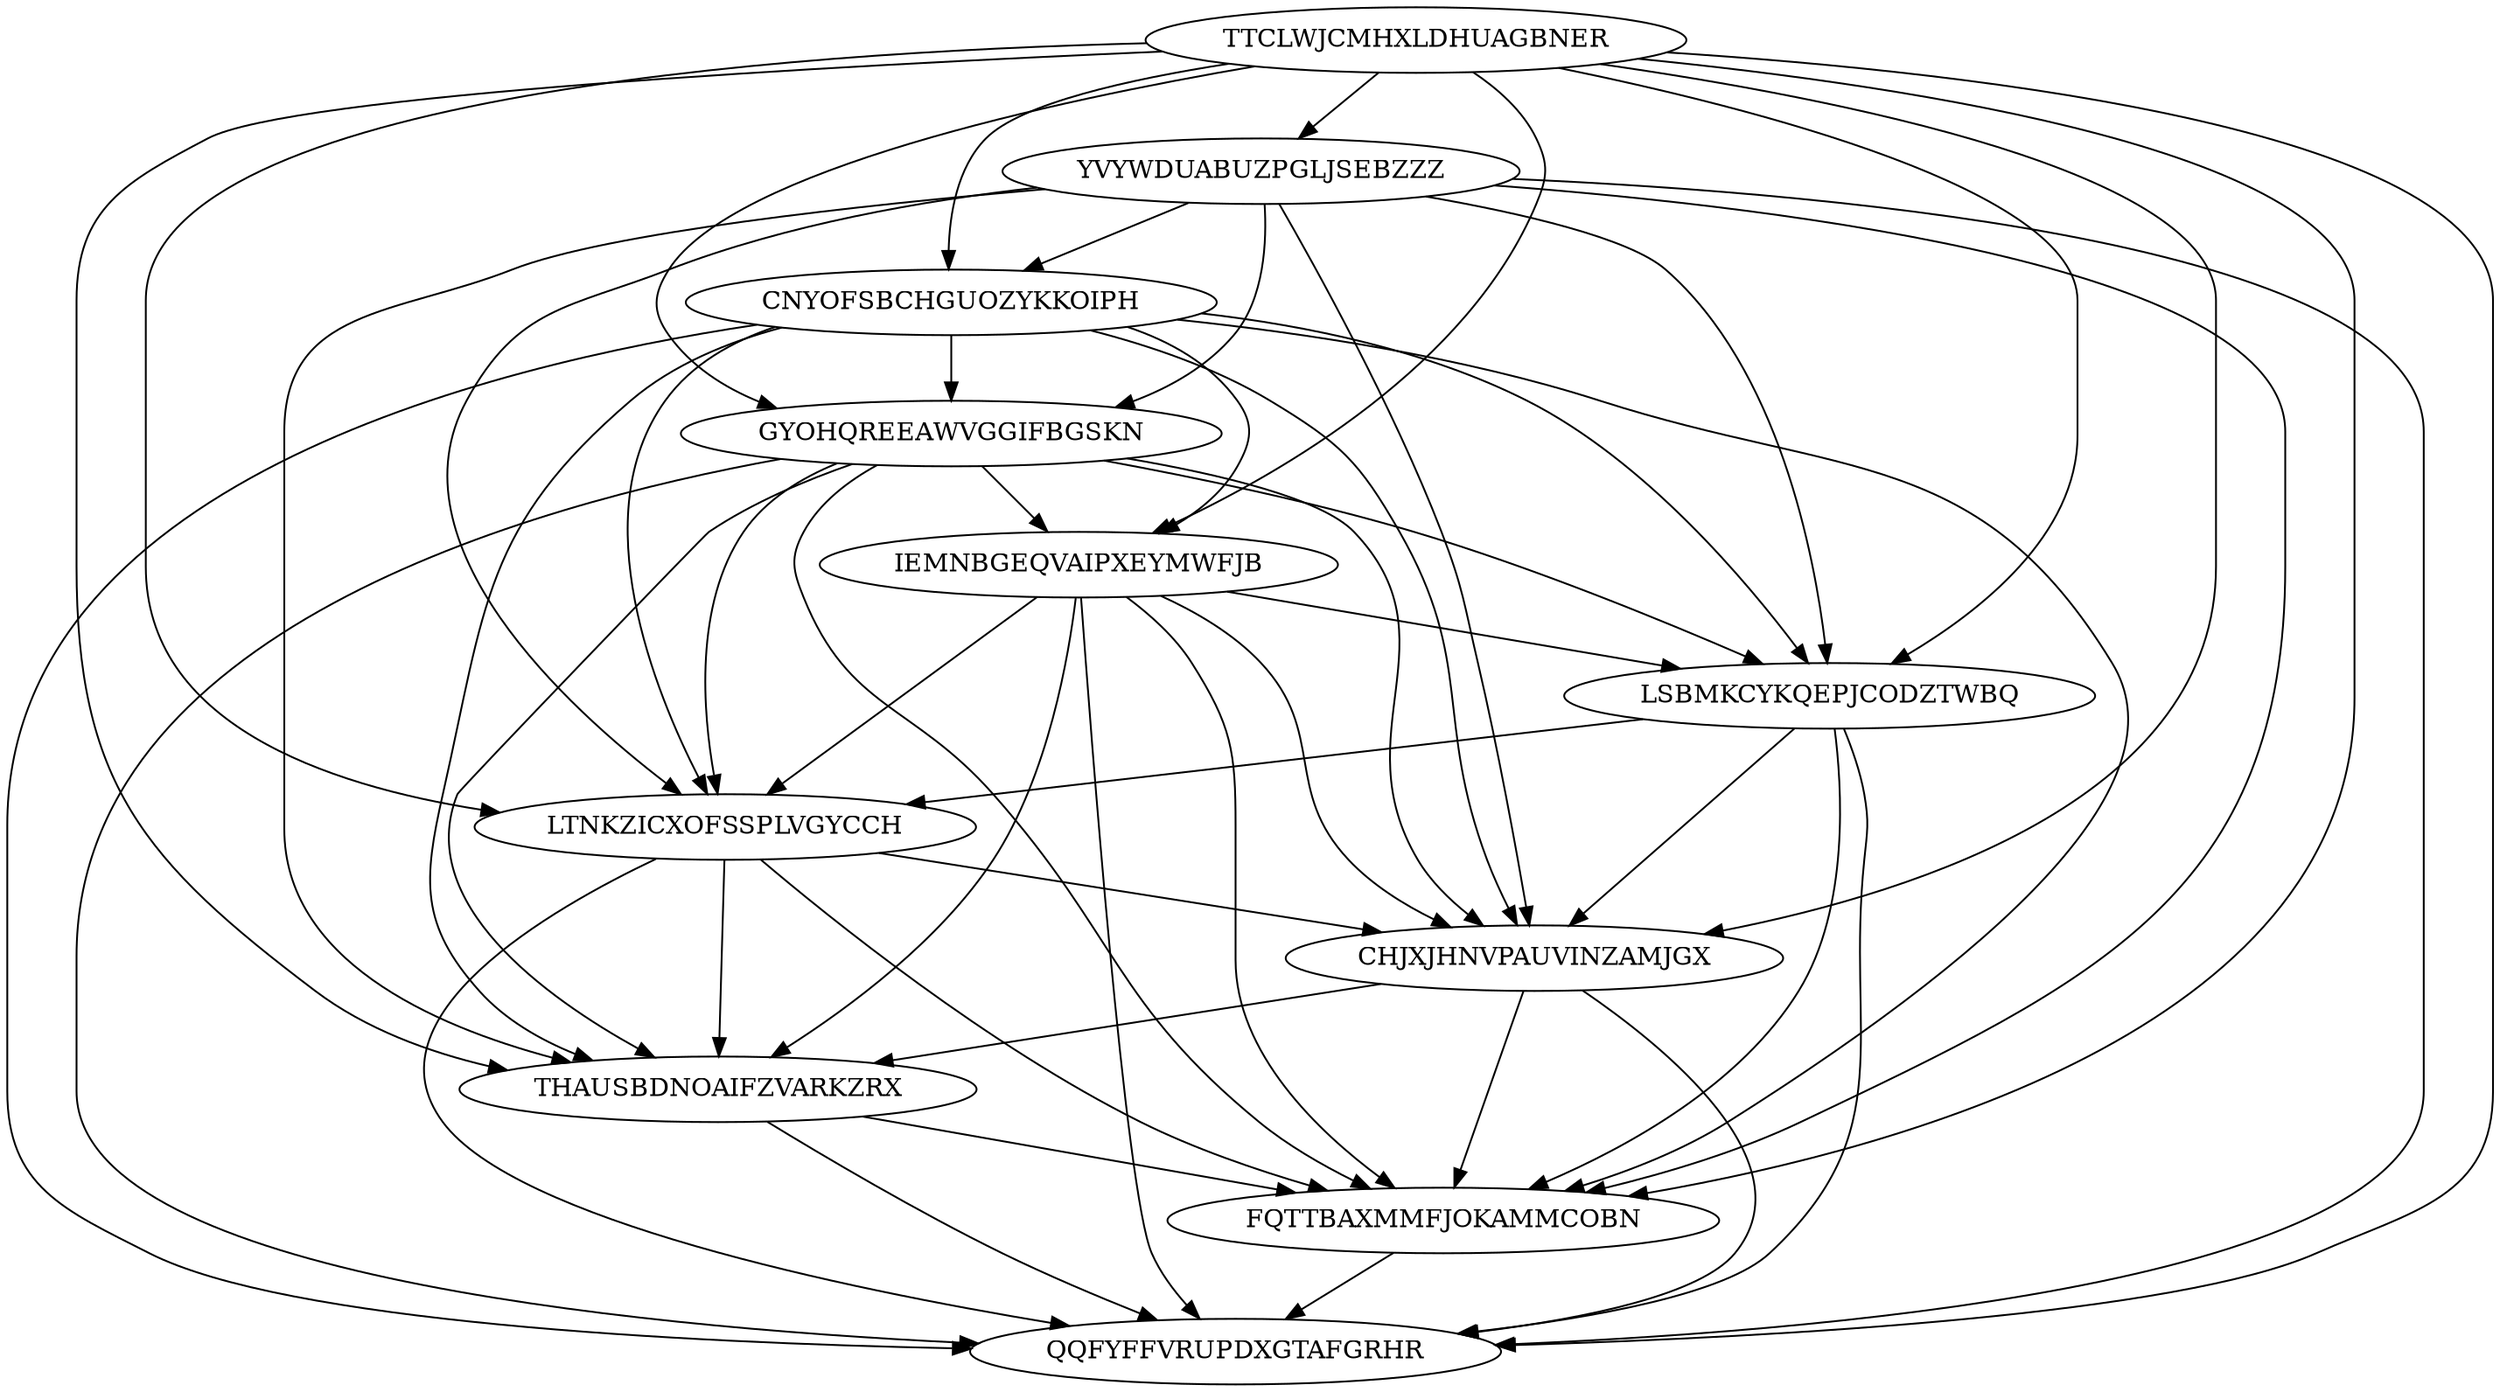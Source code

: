 digraph "N11M53" {
	TTCLWJCMHXLDHUAGBNER			[Weight=13, Start=0, Processor=1];
	YVYWDUABUZPGLJSEBZZZ			[Weight=14, Start=13, Processor=1];
	CNYOFSBCHGUOZYKKOIPH			[Weight=14, Start=27, Processor=1];
	GYOHQREEAWVGGIFBGSKN			[Weight=12, Start=41, Processor=1];
	IEMNBGEQVAIPXEYMWFJB			[Weight=20, Start=53, Processor=1];
	LSBMKCYKQEPJCODZTWBQ			[Weight=18, Start=73, Processor=1];
	LTNKZICXOFSSPLVGYCCH			[Weight=14, Start=91, Processor=1];
	CHJXJHNVPAUVINZAMJGX			[Weight=15, Start=105, Processor=1];
	THAUSBDNOAIFZVARKZRX			[Weight=14, Start=120, Processor=1];
	FQTTBAXMMFJOKAMMCOBN			[Weight=13, Start=134, Processor=1];
	QQFYFFVRUPDXGTAFGRHR			[Weight=15, Start=147, Processor=1];
	YVYWDUABUZPGLJSEBZZZ -> LSBMKCYKQEPJCODZTWBQ		[Weight=17];
	CNYOFSBCHGUOZYKKOIPH -> QQFYFFVRUPDXGTAFGRHR		[Weight=13];
	GYOHQREEAWVGGIFBGSKN -> IEMNBGEQVAIPXEYMWFJB		[Weight=14];
	TTCLWJCMHXLDHUAGBNER -> QQFYFFVRUPDXGTAFGRHR		[Weight=17];
	CNYOFSBCHGUOZYKKOIPH -> IEMNBGEQVAIPXEYMWFJB		[Weight=13];
	THAUSBDNOAIFZVARKZRX -> FQTTBAXMMFJOKAMMCOBN		[Weight=12];
	IEMNBGEQVAIPXEYMWFJB -> THAUSBDNOAIFZVARKZRX		[Weight=10];
	GYOHQREEAWVGGIFBGSKN -> FQTTBAXMMFJOKAMMCOBN		[Weight=14];
	YVYWDUABUZPGLJSEBZZZ -> FQTTBAXMMFJOKAMMCOBN		[Weight=11];
	LSBMKCYKQEPJCODZTWBQ -> LTNKZICXOFSSPLVGYCCH		[Weight=11];
	GYOHQREEAWVGGIFBGSKN -> LTNKZICXOFSSPLVGYCCH		[Weight=20];
	YVYWDUABUZPGLJSEBZZZ -> QQFYFFVRUPDXGTAFGRHR		[Weight=13];
	CHJXJHNVPAUVINZAMJGX -> FQTTBAXMMFJOKAMMCOBN		[Weight=19];
	LTNKZICXOFSSPLVGYCCH -> THAUSBDNOAIFZVARKZRX		[Weight=11];
	GYOHQREEAWVGGIFBGSKN -> LSBMKCYKQEPJCODZTWBQ		[Weight=17];
	YVYWDUABUZPGLJSEBZZZ -> CHJXJHNVPAUVINZAMJGX		[Weight=12];
	LTNKZICXOFSSPLVGYCCH -> FQTTBAXMMFJOKAMMCOBN		[Weight=18];
	CHJXJHNVPAUVINZAMJGX -> QQFYFFVRUPDXGTAFGRHR		[Weight=15];
	TTCLWJCMHXLDHUAGBNER -> FQTTBAXMMFJOKAMMCOBN		[Weight=13];
	IEMNBGEQVAIPXEYMWFJB -> FQTTBAXMMFJOKAMMCOBN		[Weight=19];
	GYOHQREEAWVGGIFBGSKN -> CHJXJHNVPAUVINZAMJGX		[Weight=19];
	IEMNBGEQVAIPXEYMWFJB -> QQFYFFVRUPDXGTAFGRHR		[Weight=19];
	TTCLWJCMHXLDHUAGBNER -> CNYOFSBCHGUOZYKKOIPH		[Weight=10];
	THAUSBDNOAIFZVARKZRX -> QQFYFFVRUPDXGTAFGRHR		[Weight=12];
	IEMNBGEQVAIPXEYMWFJB -> LSBMKCYKQEPJCODZTWBQ		[Weight=13];
	CNYOFSBCHGUOZYKKOIPH -> GYOHQREEAWVGGIFBGSKN		[Weight=11];
	CHJXJHNVPAUVINZAMJGX -> THAUSBDNOAIFZVARKZRX		[Weight=10];
	YVYWDUABUZPGLJSEBZZZ -> LTNKZICXOFSSPLVGYCCH		[Weight=18];
	LSBMKCYKQEPJCODZTWBQ -> QQFYFFVRUPDXGTAFGRHR		[Weight=20];
	LTNKZICXOFSSPLVGYCCH -> QQFYFFVRUPDXGTAFGRHR		[Weight=18];
	GYOHQREEAWVGGIFBGSKN -> QQFYFFVRUPDXGTAFGRHR		[Weight=18];
	YVYWDUABUZPGLJSEBZZZ -> THAUSBDNOAIFZVARKZRX		[Weight=11];
	TTCLWJCMHXLDHUAGBNER -> LTNKZICXOFSSPLVGYCCH		[Weight=17];
	TTCLWJCMHXLDHUAGBNER -> LSBMKCYKQEPJCODZTWBQ		[Weight=16];
	YVYWDUABUZPGLJSEBZZZ -> CNYOFSBCHGUOZYKKOIPH		[Weight=13];
	IEMNBGEQVAIPXEYMWFJB -> LTNKZICXOFSSPLVGYCCH		[Weight=12];
	FQTTBAXMMFJOKAMMCOBN -> QQFYFFVRUPDXGTAFGRHR		[Weight=20];
	LSBMKCYKQEPJCODZTWBQ -> FQTTBAXMMFJOKAMMCOBN		[Weight=10];
	CNYOFSBCHGUOZYKKOIPH -> LTNKZICXOFSSPLVGYCCH		[Weight=17];
	IEMNBGEQVAIPXEYMWFJB -> CHJXJHNVPAUVINZAMJGX		[Weight=10];
	LSBMKCYKQEPJCODZTWBQ -> CHJXJHNVPAUVINZAMJGX		[Weight=12];
	CNYOFSBCHGUOZYKKOIPH -> CHJXJHNVPAUVINZAMJGX		[Weight=18];
	TTCLWJCMHXLDHUAGBNER -> CHJXJHNVPAUVINZAMJGX		[Weight=16];
	TTCLWJCMHXLDHUAGBNER -> THAUSBDNOAIFZVARKZRX		[Weight=14];
	YVYWDUABUZPGLJSEBZZZ -> GYOHQREEAWVGGIFBGSKN		[Weight=19];
	CNYOFSBCHGUOZYKKOIPH -> FQTTBAXMMFJOKAMMCOBN		[Weight=11];
	CNYOFSBCHGUOZYKKOIPH -> LSBMKCYKQEPJCODZTWBQ		[Weight=11];
	TTCLWJCMHXLDHUAGBNER -> YVYWDUABUZPGLJSEBZZZ		[Weight=20];
	TTCLWJCMHXLDHUAGBNER -> GYOHQREEAWVGGIFBGSKN		[Weight=20];
	LTNKZICXOFSSPLVGYCCH -> CHJXJHNVPAUVINZAMJGX		[Weight=14];
	GYOHQREEAWVGGIFBGSKN -> THAUSBDNOAIFZVARKZRX		[Weight=16];
	CNYOFSBCHGUOZYKKOIPH -> THAUSBDNOAIFZVARKZRX		[Weight=15];
	TTCLWJCMHXLDHUAGBNER -> IEMNBGEQVAIPXEYMWFJB		[Weight=12];
}
